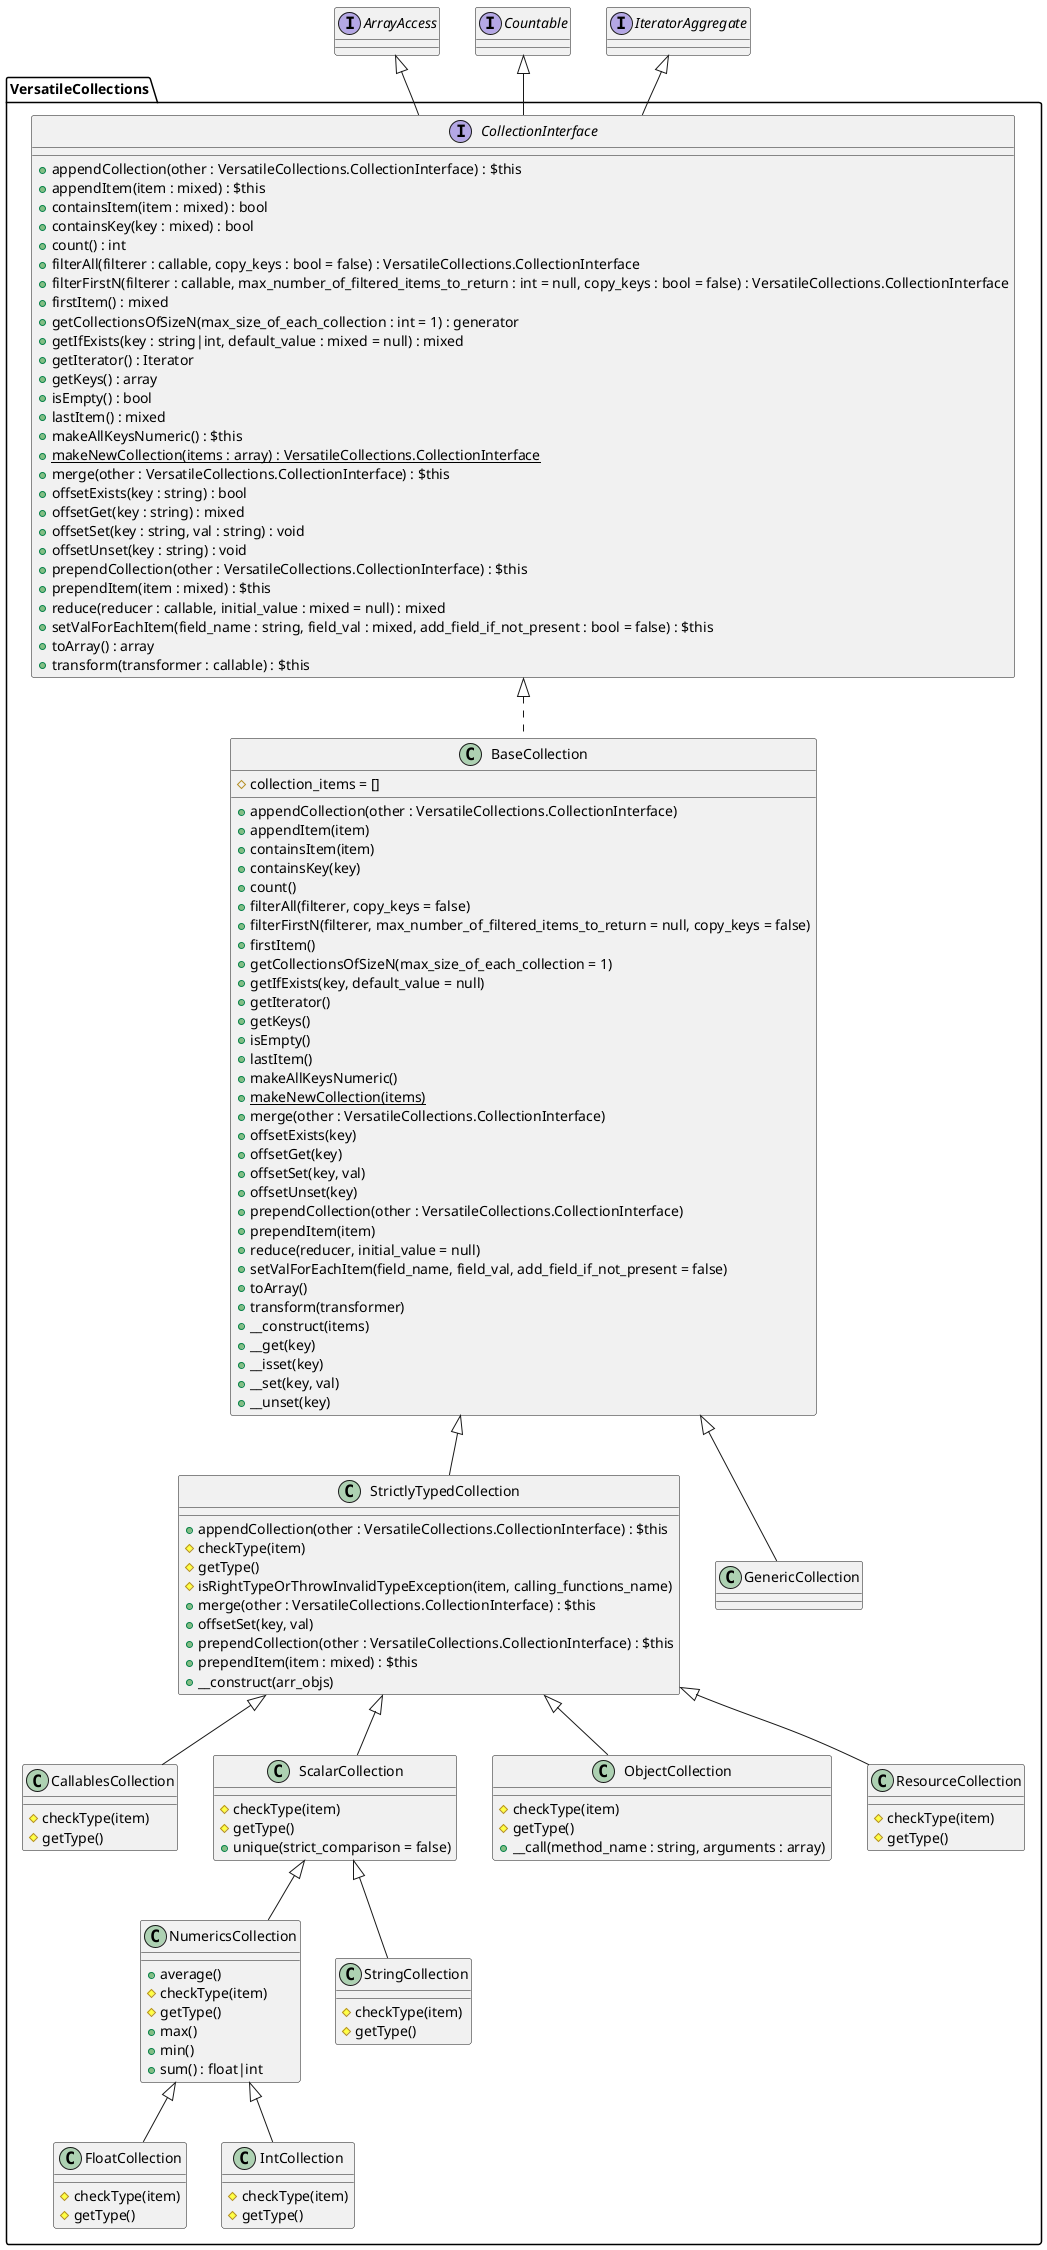 @startuml
abstract class VersatileCollections.BaseCollection {
    #collection_items = []
    +appendCollection(other : VersatileCollections.CollectionInterface)
    +appendItem(item)
    +containsItem(item)
    +containsKey(key)
    +count()
    +filterAll(filterer, copy_keys = false)
    +filterFirstN(filterer, max_number_of_filtered_items_to_return = null, copy_keys = false)
    +firstItem()
    +getCollectionsOfSizeN(max_size_of_each_collection = 1)
    +getIfExists(key, default_value = null)
    +getIterator()
    +getKeys()
    +isEmpty()
    +lastItem()
    +makeAllKeysNumeric()
    +{static}makeNewCollection(items)
    +merge(other : VersatileCollections.CollectionInterface)
    +offsetExists(key)
    +offsetGet(key)
    +offsetSet(key, val)
    +offsetUnset(key)
    +prependCollection(other : VersatileCollections.CollectionInterface)
    +prependItem(item)
    +reduce(reducer, initial_value = null)
    +setValForEachItem(field_name, field_val, add_field_if_not_present = false)
    +toArray()
    +transform(transformer)
    +__construct(items)
    +__get(key)
    +__isset(key)
    +__set(key, val)
    +__unset(key)
}
class VersatileCollections.BaseCollection implements VersatileCollections.CollectionInterface
class VersatileCollections.CallablesCollection {
    #checkType(item)
    #getType()
}
class VersatileCollections.CallablesCollection extends VersatileCollections.StrictlyTypedCollection
interface VersatileCollections.CollectionInterface {
    +appendCollection(other : VersatileCollections.CollectionInterface) : $this
    +appendItem(item : mixed) : $this
    +containsItem(item : mixed) : bool
    +containsKey(key : mixed) : bool
    +count() : int
    +filterAll(filterer : callable, copy_keys : bool = false) : VersatileCollections.CollectionInterface
    +filterFirstN(filterer : callable, max_number_of_filtered_items_to_return : int = null, copy_keys : bool = false) : VersatileCollections.CollectionInterface
    +firstItem() : mixed
    +getCollectionsOfSizeN(max_size_of_each_collection : int = 1) : generator
    +getIfExists(key : string|int, default_value : mixed = null) : mixed
    +getIterator() : Iterator
    +getKeys() : array
    +isEmpty() : bool
    +lastItem() : mixed
    +makeAllKeysNumeric() : $this
    +{static}makeNewCollection(items : array) : VersatileCollections.CollectionInterface
    +merge(other : VersatileCollections.CollectionInterface) : $this
    +offsetExists(key : string) : bool
    +offsetGet(key : string) : mixed
    +offsetSet(key : string, val : string) : void
    +offsetUnset(key : string) : void
    +prependCollection(other : VersatileCollections.CollectionInterface) : $this
    +prependItem(item : mixed) : $this
    +reduce(reducer : callable, initial_value : mixed = null) : mixed
    +setValForEachItem(field_name : string, field_val : mixed, add_field_if_not_present : bool = false) : $this
    +toArray() : array
    +transform(transformer : callable) : $this
}
interface VersatileCollections.CollectionInterface implements ArrayAccess
interface VersatileCollections.CollectionInterface implements Countable
interface VersatileCollections.CollectionInterface implements IteratorAggregate
class VersatileCollections.FloatCollection {
    #checkType(item)
    #getType()
}
class VersatileCollections.FloatCollection extends VersatileCollections.NumericsCollection
class VersatileCollections.GenericCollection {
}
class VersatileCollections.GenericCollection extends VersatileCollections.BaseCollection
class VersatileCollections.IntCollection {
    #checkType(item)
    #getType()
}
class VersatileCollections.IntCollection extends VersatileCollections.NumericsCollection
class VersatileCollections.NumericsCollection {
    +average()
    #checkType(item)
    #getType()
    +max()
    +min()
    +sum() : float|int
}
class VersatileCollections.NumericsCollection extends VersatileCollections.ScalarCollection
class VersatileCollections.ObjectCollection {
    #checkType(item)
    #getType()
    +__call(method_name : string, arguments : array)
}
class VersatileCollections.ObjectCollection extends VersatileCollections.StrictlyTypedCollection
class VersatileCollections.ResourceCollection {
    #checkType(item)
    #getType()
}
class VersatileCollections.ResourceCollection extends VersatileCollections.StrictlyTypedCollection
class VersatileCollections.ScalarCollection {
    #checkType(item)
    #getType()
    +unique(strict_comparison = false)
}
class VersatileCollections.ScalarCollection extends VersatileCollections.StrictlyTypedCollection
abstract class VersatileCollections.StrictlyTypedCollection {
    +appendCollection(other : VersatileCollections.CollectionInterface) : $this
    #checkType(item)
    #getType()
    #isRightTypeOrThrowInvalidTypeException(item, calling_functions_name)
    +merge(other : VersatileCollections.CollectionInterface) : $this
    +offsetSet(key, val)
    +prependCollection(other : VersatileCollections.CollectionInterface) : $this
    +prependItem(item : mixed) : $this
    +__construct(arr_objs)
}
class VersatileCollections.StrictlyTypedCollection extends VersatileCollections.BaseCollection
class VersatileCollections.StringCollection {
    #checkType(item)
    #getType()
}
class VersatileCollections.StringCollection extends VersatileCollections.ScalarCollection
@enduml
